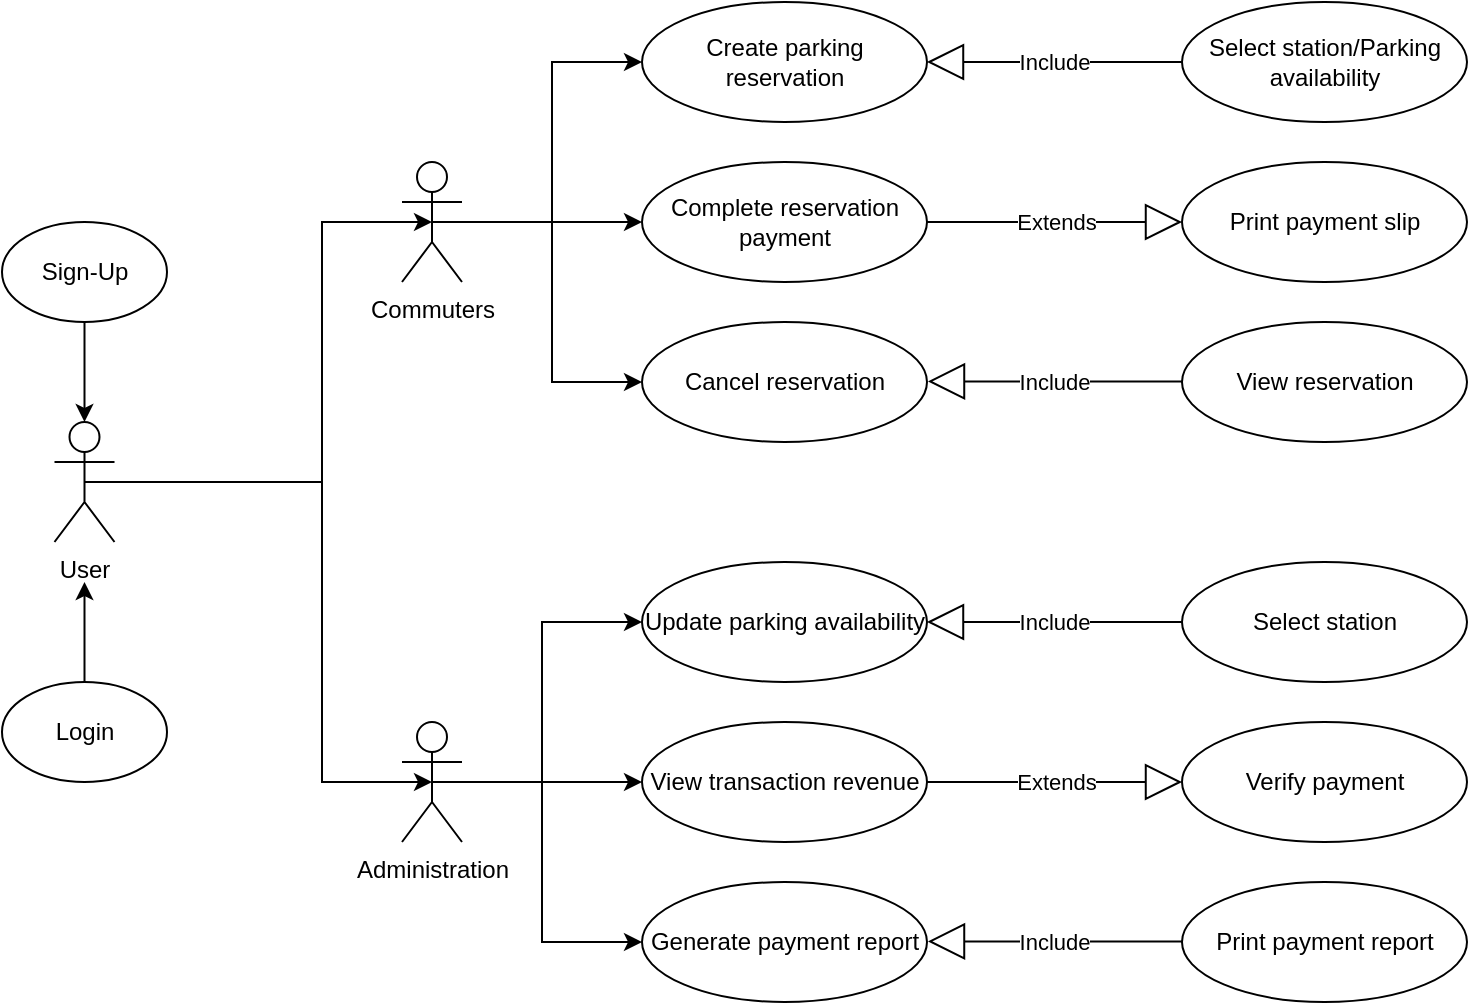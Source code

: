 <mxfile version="24.7.17">
  <diagram id="fFR42GXzpOtwiNVdJHRr" name="Page-1">
    <mxGraphModel dx="1050" dy="611" grid="1" gridSize="10" guides="1" tooltips="1" connect="1" arrows="1" fold="1" page="1" pageScale="1" pageWidth="850" pageHeight="1100" math="0" shadow="0">
      <root>
        <mxCell id="0" />
        <mxCell id="1" parent="0" />
        <mxCell id="KZ40UwVE9jPADij7oBZO-1" value="User" style="shape=umlActor;verticalLabelPosition=bottom;verticalAlign=top;html=1;outlineConnect=0;" parent="1" vertex="1">
          <mxGeometry x="116.25" y="370" width="30" height="60" as="geometry" />
        </mxCell>
        <mxCell id="KZ40UwVE9jPADij7oBZO-2" value="Login" style="ellipse;whiteSpace=wrap;html=1;" parent="1" vertex="1">
          <mxGeometry x="90" y="500" width="82.5" height="50" as="geometry" />
        </mxCell>
        <mxCell id="KZ40UwVE9jPADij7oBZO-5" value="Sign-Up" style="ellipse;whiteSpace=wrap;html=1;" parent="1" vertex="1">
          <mxGeometry x="90" y="270" width="82.5" height="50" as="geometry" />
        </mxCell>
        <mxCell id="KZ40UwVE9jPADij7oBZO-6" value="" style="endArrow=classic;html=1;rounded=0;exitX=0.5;exitY=0;exitDx=0;exitDy=0;" parent="1" source="KZ40UwVE9jPADij7oBZO-2" edge="1">
          <mxGeometry width="50" height="50" relative="1" as="geometry">
            <mxPoint x="131.25" y="490" as="sourcePoint" />
            <mxPoint x="131.25" y="450" as="targetPoint" />
          </mxGeometry>
        </mxCell>
        <mxCell id="KZ40UwVE9jPADij7oBZO-7" value="" style="endArrow=classic;html=1;rounded=0;exitX=0.5;exitY=1;exitDx=0;exitDy=0;entryX=0.5;entryY=0;entryDx=0;entryDy=0;entryPerimeter=0;" parent="1" source="KZ40UwVE9jPADij7oBZO-5" target="KZ40UwVE9jPADij7oBZO-1" edge="1">
          <mxGeometry width="50" height="50" relative="1" as="geometry">
            <mxPoint x="166.25" y="400" as="sourcePoint" />
            <mxPoint x="166.25" y="350" as="targetPoint" />
          </mxGeometry>
        </mxCell>
        <mxCell id="KZ40UwVE9jPADij7oBZO-20" style="edgeStyle=orthogonalEdgeStyle;rounded=0;orthogonalLoop=1;jettySize=auto;html=1;exitX=0.5;exitY=0.5;exitDx=0;exitDy=0;exitPerimeter=0;entryX=0;entryY=0.5;entryDx=0;entryDy=0;" parent="1" source="KZ40UwVE9jPADij7oBZO-8" target="KZ40UwVE9jPADij7oBZO-19" edge="1">
          <mxGeometry relative="1" as="geometry" />
        </mxCell>
        <mxCell id="KZ40UwVE9jPADij7oBZO-21" style="edgeStyle=orthogonalEdgeStyle;rounded=0;orthogonalLoop=1;jettySize=auto;html=1;exitX=0.5;exitY=0.5;exitDx=0;exitDy=0;exitPerimeter=0;entryX=0;entryY=0.5;entryDx=0;entryDy=0;" parent="1" source="KZ40UwVE9jPADij7oBZO-8" target="KZ40UwVE9jPADij7oBZO-18" edge="1">
          <mxGeometry relative="1" as="geometry" />
        </mxCell>
        <mxCell id="KZ40UwVE9jPADij7oBZO-22" style="edgeStyle=orthogonalEdgeStyle;rounded=0;orthogonalLoop=1;jettySize=auto;html=1;exitX=0.5;exitY=0.5;exitDx=0;exitDy=0;exitPerimeter=0;entryX=0;entryY=0.5;entryDx=0;entryDy=0;" parent="1" source="KZ40UwVE9jPADij7oBZO-8" target="KZ40UwVE9jPADij7oBZO-16" edge="1">
          <mxGeometry relative="1" as="geometry" />
        </mxCell>
        <mxCell id="KZ40UwVE9jPADij7oBZO-8" value="Commuters" style="shape=umlActor;verticalLabelPosition=bottom;verticalAlign=top;html=1;outlineConnect=0;" parent="1" vertex="1">
          <mxGeometry x="290" y="240" width="30" height="60" as="geometry" />
        </mxCell>
        <mxCell id="KZ40UwVE9jPADij7oBZO-10" style="edgeStyle=orthogonalEdgeStyle;rounded=0;orthogonalLoop=1;jettySize=auto;html=1;exitX=0.5;exitY=0.5;exitDx=0;exitDy=0;exitPerimeter=0;startArrow=classic;startFill=1;endArrow=none;endFill=0;entryX=0.5;entryY=0.5;entryDx=0;entryDy=0;entryPerimeter=0;" parent="1" source="KZ40UwVE9jPADij7oBZO-8" target="KZ40UwVE9jPADij7oBZO-1" edge="1">
          <mxGeometry relative="1" as="geometry">
            <mxPoint x="160" y="400" as="targetPoint" />
            <Array as="points">
              <mxPoint x="250" y="270" />
              <mxPoint x="250" y="400" />
            </Array>
          </mxGeometry>
        </mxCell>
        <mxCell id="KZ40UwVE9jPADij7oBZO-11" value="Administration" style="shape=umlActor;verticalLabelPosition=bottom;verticalAlign=top;html=1;outlineConnect=0;" parent="1" vertex="1">
          <mxGeometry x="290" y="520" width="30" height="60" as="geometry" />
        </mxCell>
        <mxCell id="KZ40UwVE9jPADij7oBZO-12" style="edgeStyle=orthogonalEdgeStyle;rounded=0;orthogonalLoop=1;jettySize=auto;html=1;exitX=0.5;exitY=0.5;exitDx=0;exitDy=0;exitPerimeter=0;startArrow=classic;startFill=1;endArrow=none;endFill=0;entryX=0.5;entryY=0.5;entryDx=0;entryDy=0;entryPerimeter=0;" parent="1" source="KZ40UwVE9jPADij7oBZO-11" target="KZ40UwVE9jPADij7oBZO-1" edge="1">
          <mxGeometry relative="1" as="geometry">
            <mxPoint x="170" y="390" as="targetPoint" />
            <Array as="points">
              <mxPoint x="250" y="550" />
              <mxPoint x="250" y="400" />
            </Array>
          </mxGeometry>
        </mxCell>
        <mxCell id="KZ40UwVE9jPADij7oBZO-16" value="Cancel reservation" style="ellipse;whiteSpace=wrap;html=1;" parent="1" vertex="1">
          <mxGeometry x="410" y="320" width="142.5" height="60" as="geometry" />
        </mxCell>
        <mxCell id="KZ40UwVE9jPADij7oBZO-18" value="Complete reservation payment" style="ellipse;whiteSpace=wrap;html=1;" parent="1" vertex="1">
          <mxGeometry x="410" y="240" width="142.5" height="60" as="geometry" />
        </mxCell>
        <mxCell id="KZ40UwVE9jPADij7oBZO-19" value="Create parking reservation" style="ellipse;whiteSpace=wrap;html=1;" parent="1" vertex="1">
          <mxGeometry x="410" y="160" width="142.5" height="60" as="geometry" />
        </mxCell>
        <mxCell id="KZ40UwVE9jPADij7oBZO-23" value="Include" style="endArrow=block;endSize=16;endFill=0;html=1;rounded=0;exitX=0;exitY=0.5;exitDx=0;exitDy=0;entryX=1;entryY=0.5;entryDx=0;entryDy=0;" parent="1" source="KZ40UwVE9jPADij7oBZO-24" target="KZ40UwVE9jPADij7oBZO-19" edge="1">
          <mxGeometry x="0.004" width="160" relative="1" as="geometry">
            <mxPoint x="570" y="189.58" as="sourcePoint" />
            <mxPoint x="600" y="260" as="targetPoint" />
            <mxPoint as="offset" />
          </mxGeometry>
        </mxCell>
        <mxCell id="KZ40UwVE9jPADij7oBZO-24" value="Select station/Parking availability" style="ellipse;whiteSpace=wrap;html=1;" parent="1" vertex="1">
          <mxGeometry x="680" y="160" width="142.5" height="60" as="geometry" />
        </mxCell>
        <mxCell id="KZ40UwVE9jPADij7oBZO-25" value="Print payment slip" style="ellipse;whiteSpace=wrap;html=1;" parent="1" vertex="1">
          <mxGeometry x="680" y="240" width="142.5" height="60" as="geometry" />
        </mxCell>
        <mxCell id="KZ40UwVE9jPADij7oBZO-26" value="Extends" style="endArrow=block;endSize=16;endFill=0;html=1;rounded=0;exitX=1;exitY=0.5;exitDx=0;exitDy=0;" parent="1" source="KZ40UwVE9jPADij7oBZO-18" edge="1">
          <mxGeometry width="160" relative="1" as="geometry">
            <mxPoint x="580" y="270" as="sourcePoint" />
            <mxPoint x="680" y="270" as="targetPoint" />
          </mxGeometry>
        </mxCell>
        <mxCell id="KZ40UwVE9jPADij7oBZO-27" value="View reservation" style="ellipse;whiteSpace=wrap;html=1;" parent="1" vertex="1">
          <mxGeometry x="680" y="320" width="142.5" height="60" as="geometry" />
        </mxCell>
        <mxCell id="KZ40UwVE9jPADij7oBZO-28" value="Include" style="endArrow=block;endSize=16;endFill=0;html=1;rounded=0;exitX=0;exitY=0.5;exitDx=0;exitDy=0;entryX=1;entryY=0.5;entryDx=0;entryDy=0;" parent="1" edge="1">
          <mxGeometry x="0.004" width="160" relative="1" as="geometry">
            <mxPoint x="680" y="349.71" as="sourcePoint" />
            <mxPoint x="553" y="349.71" as="targetPoint" />
            <mxPoint as="offset" />
          </mxGeometry>
        </mxCell>
        <mxCell id="KZ40UwVE9jPADij7oBZO-38" value="Generate payment report" style="ellipse;whiteSpace=wrap;html=1;" parent="1" vertex="1">
          <mxGeometry x="410" y="600" width="142.5" height="60" as="geometry" />
        </mxCell>
        <mxCell id="KZ40UwVE9jPADij7oBZO-39" value="View transaction revenue" style="ellipse;whiteSpace=wrap;html=1;" parent="1" vertex="1">
          <mxGeometry x="410" y="520" width="142.5" height="60" as="geometry" />
        </mxCell>
        <mxCell id="KZ40UwVE9jPADij7oBZO-40" value="Update parking availability" style="ellipse;whiteSpace=wrap;html=1;" parent="1" vertex="1">
          <mxGeometry x="410" y="440" width="142.5" height="60" as="geometry" />
        </mxCell>
        <mxCell id="KZ40UwVE9jPADij7oBZO-41" value="Include" style="endArrow=block;endSize=16;endFill=0;html=1;rounded=0;exitX=0;exitY=0.5;exitDx=0;exitDy=0;entryX=1;entryY=0.5;entryDx=0;entryDy=0;" parent="1" source="KZ40UwVE9jPADij7oBZO-42" target="KZ40UwVE9jPADij7oBZO-40" edge="1">
          <mxGeometry x="0.004" width="160" relative="1" as="geometry">
            <mxPoint x="570" y="469.58" as="sourcePoint" />
            <mxPoint x="600" y="540" as="targetPoint" />
            <mxPoint as="offset" />
          </mxGeometry>
        </mxCell>
        <mxCell id="KZ40UwVE9jPADij7oBZO-42" value="Select station" style="ellipse;whiteSpace=wrap;html=1;" parent="1" vertex="1">
          <mxGeometry x="680" y="440" width="142.5" height="60" as="geometry" />
        </mxCell>
        <mxCell id="KZ40UwVE9jPADij7oBZO-43" value="Verify payment" style="ellipse;whiteSpace=wrap;html=1;" parent="1" vertex="1">
          <mxGeometry x="680" y="520" width="142.5" height="60" as="geometry" />
        </mxCell>
        <mxCell id="KZ40UwVE9jPADij7oBZO-44" value="Extends" style="endArrow=block;endSize=16;endFill=0;html=1;rounded=0;exitX=1;exitY=0.5;exitDx=0;exitDy=0;" parent="1" source="KZ40UwVE9jPADij7oBZO-39" edge="1">
          <mxGeometry width="160" relative="1" as="geometry">
            <mxPoint x="580" y="550" as="sourcePoint" />
            <mxPoint x="680" y="550" as="targetPoint" />
          </mxGeometry>
        </mxCell>
        <mxCell id="KZ40UwVE9jPADij7oBZO-45" value="Print payment report" style="ellipse;whiteSpace=wrap;html=1;" parent="1" vertex="1">
          <mxGeometry x="680" y="600" width="142.5" height="60" as="geometry" />
        </mxCell>
        <mxCell id="KZ40UwVE9jPADij7oBZO-46" value="Include" style="endArrow=block;endSize=16;endFill=0;html=1;rounded=0;exitX=0;exitY=0.5;exitDx=0;exitDy=0;entryX=1;entryY=0.5;entryDx=0;entryDy=0;" parent="1" edge="1">
          <mxGeometry x="0.004" width="160" relative="1" as="geometry">
            <mxPoint x="680" y="629.71" as="sourcePoint" />
            <mxPoint x="553" y="629.71" as="targetPoint" />
            <mxPoint as="offset" />
          </mxGeometry>
        </mxCell>
        <mxCell id="KZ40UwVE9jPADij7oBZO-48" value="" style="endArrow=classic;html=1;rounded=0;exitX=0.5;exitY=0.5;exitDx=0;exitDy=0;exitPerimeter=0;entryX=0;entryY=0.5;entryDx=0;entryDy=0;" parent="1" source="KZ40UwVE9jPADij7oBZO-11" target="KZ40UwVE9jPADij7oBZO-39" edge="1">
          <mxGeometry width="50" height="50" relative="1" as="geometry">
            <mxPoint x="330" y="550" as="sourcePoint" />
            <mxPoint x="380" y="500" as="targetPoint" />
          </mxGeometry>
        </mxCell>
        <mxCell id="KZ40UwVE9jPADij7oBZO-49" value="" style="endArrow=classic;html=1;rounded=0;entryX=0;entryY=0.5;entryDx=0;entryDy=0;" parent="1" target="KZ40UwVE9jPADij7oBZO-40" edge="1">
          <mxGeometry width="50" height="50" relative="1" as="geometry">
            <mxPoint x="360" y="550" as="sourcePoint" />
            <mxPoint x="390" y="450" as="targetPoint" />
            <Array as="points">
              <mxPoint x="360" y="470" />
            </Array>
          </mxGeometry>
        </mxCell>
        <mxCell id="KZ40UwVE9jPADij7oBZO-50" value="" style="endArrow=classic;html=1;rounded=0;entryX=0;entryY=0.5;entryDx=0;entryDy=0;" parent="1" edge="1">
          <mxGeometry width="50" height="50" relative="1" as="geometry">
            <mxPoint x="360" y="550" as="sourcePoint" />
            <mxPoint x="410" y="630" as="targetPoint" />
            <Array as="points">
              <mxPoint x="360" y="630" />
            </Array>
          </mxGeometry>
        </mxCell>
      </root>
    </mxGraphModel>
  </diagram>
</mxfile>
